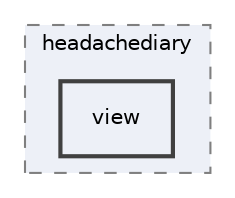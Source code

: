 digraph "C:/Users/Ydrani/Programmation/Java/MyHeadacheDiary/HeadacheDiary/src/main/java/com/example/headachediary/view"
{
 // LATEX_PDF_SIZE
  edge [fontname="Helvetica",fontsize="10",labelfontname="Helvetica",labelfontsize="10"];
  node [fontname="Helvetica",fontsize="10",shape=record];
  compound=true
  subgraph clusterdir_cda661a52034550208f7ce92b69f5a62 {
    graph [ bgcolor="#edf0f7", pencolor="grey50", style="filled,dashed,", label="headachediary", fontname="Helvetica", fontsize="10", URL="dir_cda661a52034550208f7ce92b69f5a62.html"]
  dir_2a33144d59f23593ec801162518e7283 [shape=box, label="view", style="filled,bold,", fillcolor="#edf0f7", color="grey25", URL="dir_2a33144d59f23593ec801162518e7283.html"];
  }
}
